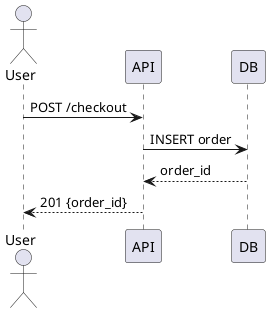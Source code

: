 @startuml
actor User
User -> API: POST /checkout
API -> DB: INSERT order
DB --> API: order_id
API --> User: 201 {order_id}
@enduml
